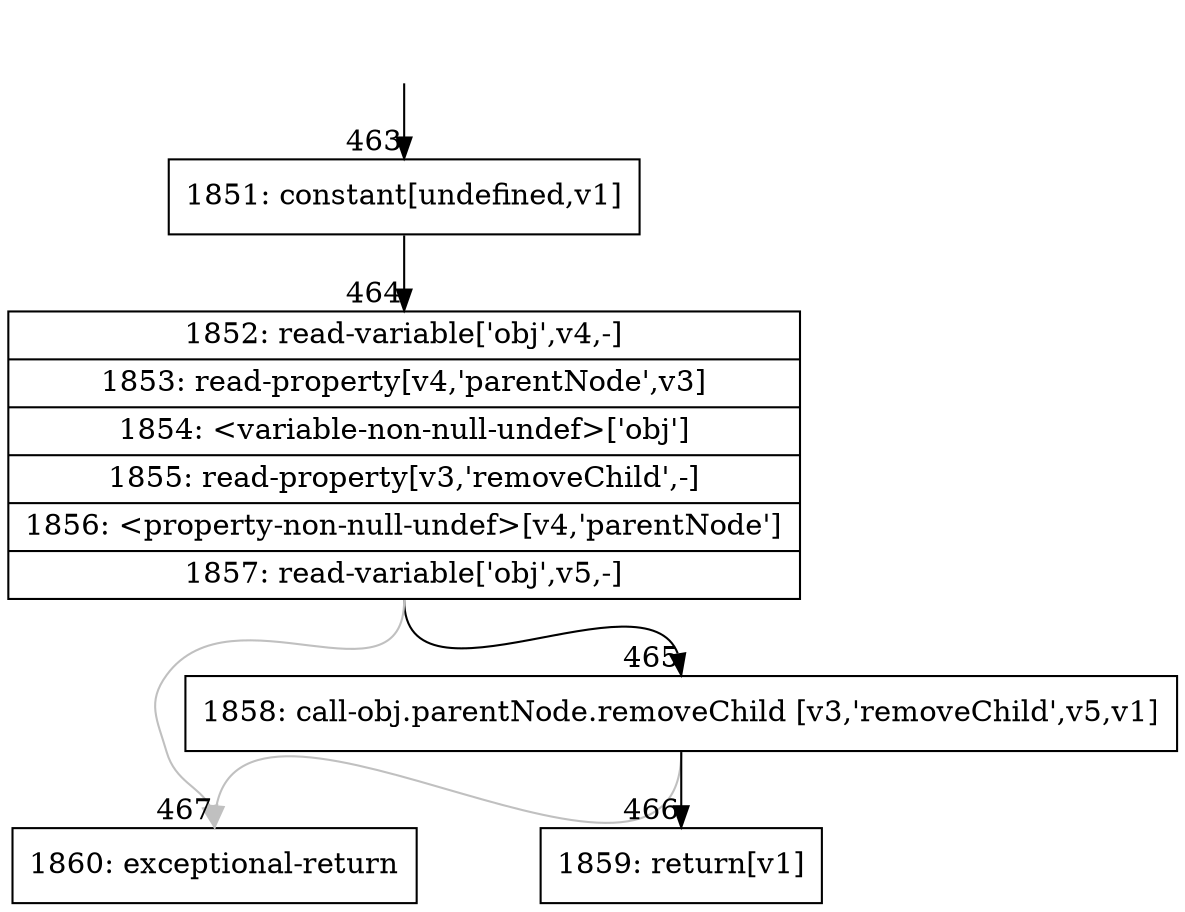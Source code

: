 digraph {
rankdir="TD"
BB_entry13[shape=none,label=""];
BB_entry13 -> BB463 [tailport=s, headport=n, headlabel="    463"]
BB463 [shape=record label="{1851: constant[undefined,v1]}" ] 
BB463 -> BB464 [tailport=s, headport=n, headlabel="      464"]
BB464 [shape=record label="{1852: read-variable['obj',v4,-]|1853: read-property[v4,'parentNode',v3]|1854: \<variable-non-null-undef\>['obj']|1855: read-property[v3,'removeChild',-]|1856: \<property-non-null-undef\>[v4,'parentNode']|1857: read-variable['obj',v5,-]}" ] 
BB464 -> BB465 [tailport=s, headport=n, headlabel="      465"]
BB464 -> BB467 [tailport=s, headport=n, color=gray, headlabel="      467"]
BB465 [shape=record label="{1858: call-obj.parentNode.removeChild [v3,'removeChild',v5,v1]}" ] 
BB465 -> BB466 [tailport=s, headport=n, headlabel="      466"]
BB465 -> BB467 [tailport=s, headport=n, color=gray]
BB466 [shape=record label="{1859: return[v1]}" ] 
BB467 [shape=record label="{1860: exceptional-return}" ] 
//#$~ 333
}
